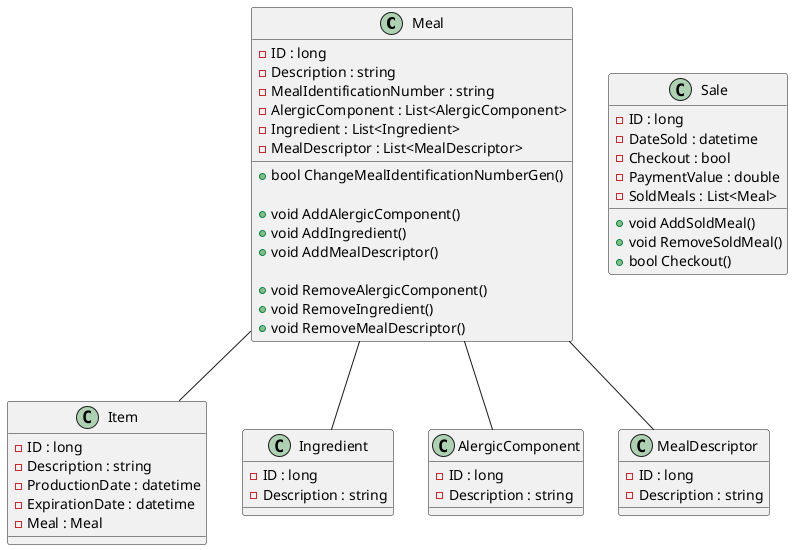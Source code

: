 @startuml ModelDiagram
class Meal {
    -ID : long
    -Description : string
    -MealIdentificationNumber : string
    -AlergicComponent : List<AlergicComponent>
    -Ingredient : List<Ingredient>
    -MealDescriptor : List<MealDescriptor>
    
    +bool ChangeMealIdentificationNumberGen()

    +void AddAlergicComponent()
    +void AddIngredient()
    +void AddMealDescriptor()

    +void RemoveAlergicComponent()
    +void RemoveIngredient()
    +void RemoveMealDescriptor()
}

class Item {
    -ID : long
    -Description : string
    -ProductionDate : datetime
    -ExpirationDate : datetime
    -Meal : Meal
}

class Ingredient {
    -ID : long
    -Description : string
}

class AlergicComponent {
    -ID : long
    -Description : string
}

class MealDescriptor {
    -ID : long
    -Description : string
}

class Sale {
    -ID : long
    -DateSold : datetime
    -Checkout : bool
    -PaymentValue : double
    -SoldMeals : List<Meal>

    +void AddSoldMeal()
    +void RemoveSoldMeal()
    +bool Checkout()
}

Meal -- Item
Meal -- AlergicComponent
Meal -- MealDescriptor
Meal -- Ingredient

@enduml